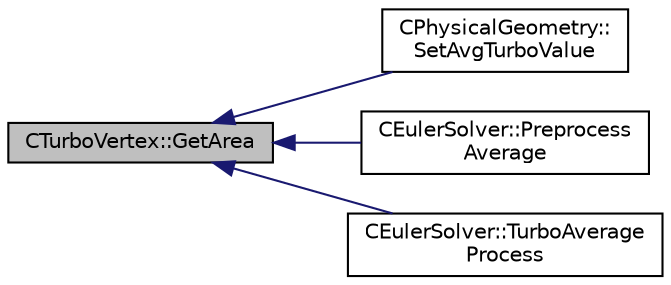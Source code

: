 digraph "CTurboVertex::GetArea"
{
  edge [fontname="Helvetica",fontsize="10",labelfontname="Helvetica",labelfontsize="10"];
  node [fontname="Helvetica",fontsize="10",shape=record];
  rankdir="LR";
  Node7 [label="CTurboVertex::GetArea",height=0.2,width=0.4,color="black", fillcolor="grey75", style="filled", fontcolor="black"];
  Node7 -> Node8 [dir="back",color="midnightblue",fontsize="10",style="solid",fontname="Helvetica"];
  Node8 [label="CPhysicalGeometry::\lSetAvgTurboValue",height=0.2,width=0.4,color="black", fillcolor="white", style="filled",URL="$class_c_physical_geometry.html#a9b42df38be11e404f3f2f8e729d0af74",tooltip="Set turbo boundary vertex. "];
  Node7 -> Node9 [dir="back",color="midnightblue",fontsize="10",style="solid",fontname="Helvetica"];
  Node9 [label="CEulerSolver::Preprocess\lAverage",height=0.2,width=0.4,color="black", fillcolor="white", style="filled",URL="$class_c_euler_solver.html#ab13b628bfb33a1701ff0807195f953ef",tooltip="It computes average quantities along the span for turbomachinery analysis. "];
  Node7 -> Node10 [dir="back",color="midnightblue",fontsize="10",style="solid",fontname="Helvetica"];
  Node10 [label="CEulerSolver::TurboAverage\lProcess",height=0.2,width=0.4,color="black", fillcolor="white", style="filled",URL="$class_c_euler_solver.html#ab408049d3b4fecc224653176c8d7885a",tooltip="It computes average quantities along the span for turbomachinery analysis. "];
}
